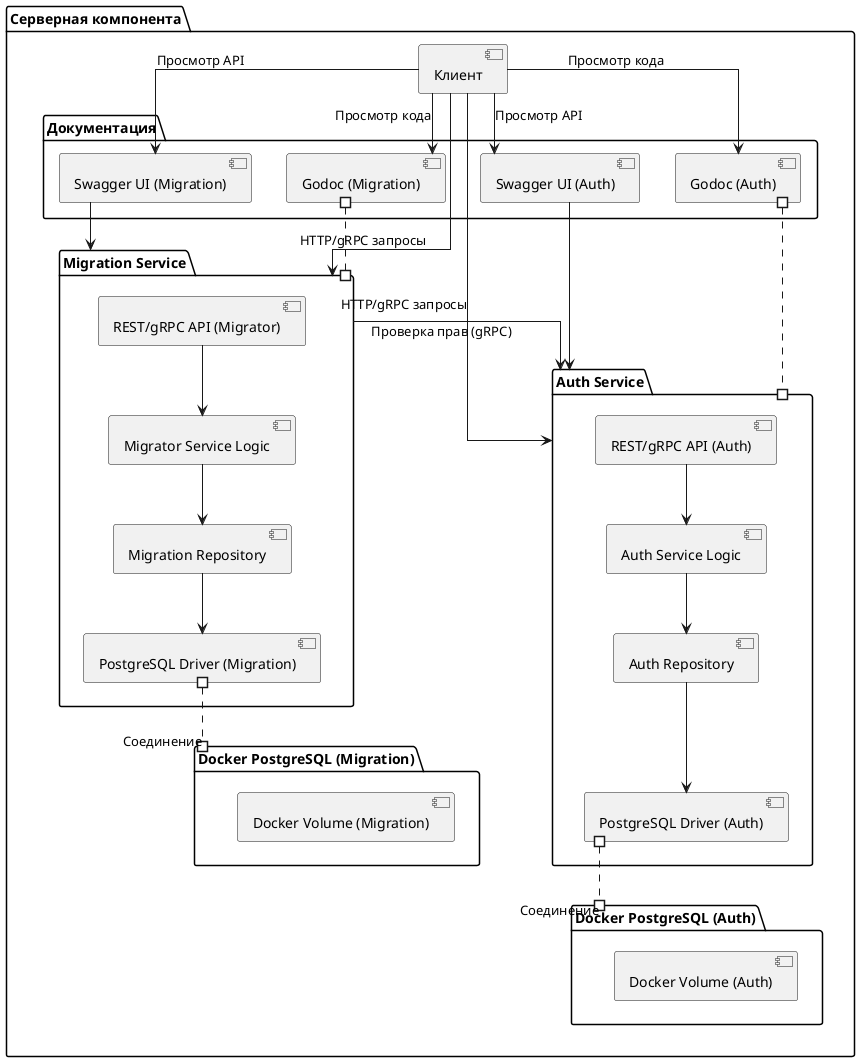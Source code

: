 @startuml

skinparam linetype ortho

package "Серверная компонента" {
  [Клиент] --> [Auth Service] : HTTP/gRPC запросы
  [Клиент] --> [Migration Service] : HTTP/gRPC запросы

  package "Документация" {
    [Swagger UI (Auth)] --> [Auth Service] 
    [Swagger UI (Migration)] --> [Migration Service] 
    [Godoc (Auth)] #..# [Auth Service]
    [Godoc (Migration)] #..# [Migration Service]
  }
  
  package "Auth Service" {
    [REST/gRPC API (Auth)] --> [Auth Service Logic]
    [Auth Service Logic] --> [Auth Repository]
    [Auth Repository] --> [PostgreSQL Driver (Auth)]
  }

  package "Migration Service" {
    [REST/gRPC API (Migrator)] --> [Migrator Service Logic]
    [Migrator Service Logic] --> [Migration Repository]
    [Migration Repository] --> [PostgreSQL Driver (Migration)]
  }

  [Migration Service] --> [Auth Service] : Проверка прав (gRPC)

  package "Docker PostgreSQL (Auth)" {
    [Docker Volume (Auth)]
  }

  package "Docker PostgreSQL (Migration)" {
    [Docker Volume (Migration)]
  }
  [PostgreSQL Driver (Auth)] #..# [Docker PostgreSQL (Auth)] : Соединение
  [PostgreSQL Driver (Migration)] #..# [Docker PostgreSQL (Migration)] : Соединение

}

[Клиент] --> [Swagger UI (Auth)] : Просмотр API
[Клиент] --> [Swagger UI (Migration)] : Просмотр API
[Клиент] --> [Godoc (Auth)] : Просмотр кода
[Клиент] --> [Godoc (Migration)] : Просмотр кода

@enduml